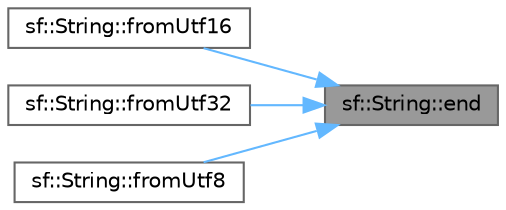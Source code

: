 digraph "sf::String::end"
{
 // LATEX_PDF_SIZE
  bgcolor="transparent";
  edge [fontname=Helvetica,fontsize=10,labelfontname=Helvetica,labelfontsize=10];
  node [fontname=Helvetica,fontsize=10,shape=box,height=0.2,width=0.4];
  rankdir="RL";
  Node1 [id="Node000001",label="sf::String::end",height=0.2,width=0.4,color="gray40", fillcolor="grey60", style="filled", fontcolor="black",tooltip="Return an iterator to the end of the string."];
  Node1 -> Node2 [id="edge1_Node000001_Node000002",dir="back",color="steelblue1",style="solid",tooltip=" "];
  Node2 [id="Node000002",label="sf::String::fromUtf16",height=0.2,width=0.4,color="grey40", fillcolor="white", style="filled",URL="$classsf_1_1_string.html#a81f70eecad0000a4f2e4d66f97b80300",tooltip="Create a new sf::String from a UTF-16 encoded string."];
  Node1 -> Node3 [id="edge2_Node000001_Node000003",dir="back",color="steelblue1",style="solid",tooltip=" "];
  Node3 [id="Node000003",label="sf::String::fromUtf32",height=0.2,width=0.4,color="grey40", fillcolor="white", style="filled",URL="$classsf_1_1_string.html#ab023a4900dce37ee71ab9e29b30a23cb",tooltip="Create a new sf::String from a UTF-32 encoded string."];
  Node1 -> Node4 [id="edge3_Node000001_Node000004",dir="back",color="steelblue1",style="solid",tooltip=" "];
  Node4 [id="Node000004",label="sf::String::fromUtf8",height=0.2,width=0.4,color="grey40", fillcolor="white", style="filled",URL="$classsf_1_1_string.html#aa7beb7ae5b26e63dcbbfa390e27a9e4b",tooltip="Create a new sf::String from a UTF-8 encoded string."];
}
